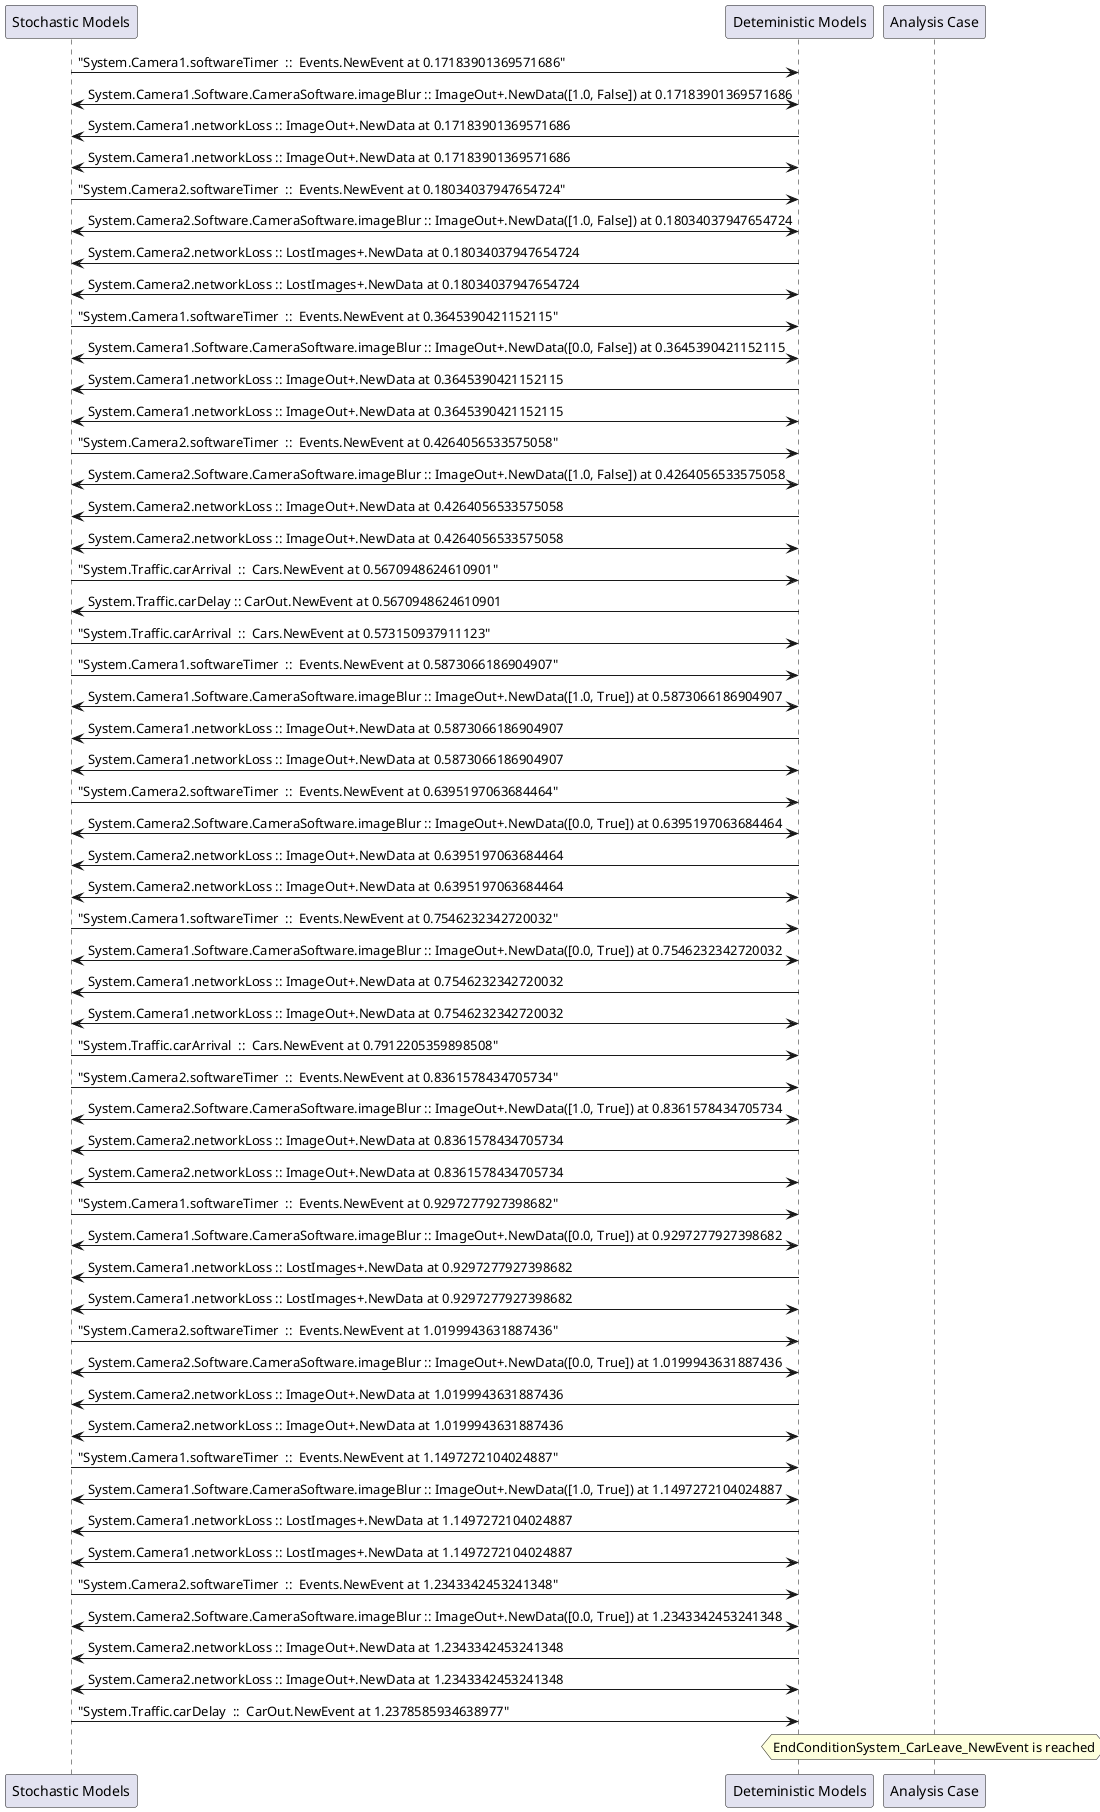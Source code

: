 
	@startuml
	participant "Stochastic Models" as stochmodel
	participant "Deteministic Models" as detmodel
	participant "Analysis Case" as analysis
	{1548_stop} stochmodel -> detmodel : "System.Camera1.softwareTimer  ::  Events.NewEvent at 0.17183901369571686"
detmodel <-> stochmodel : System.Camera1.Software.CameraSoftware.imageBlur :: ImageOut+.NewData([1.0, False]) at 0.17183901369571686
detmodel -> stochmodel : System.Camera1.networkLoss :: ImageOut+.NewData at 0.17183901369571686
detmodel <-> stochmodel : System.Camera1.networkLoss :: ImageOut+.NewData at 0.17183901369571686
{1564_stop} stochmodel -> detmodel : "System.Camera2.softwareTimer  ::  Events.NewEvent at 0.18034037947654724"
detmodel <-> stochmodel : System.Camera2.Software.CameraSoftware.imageBlur :: ImageOut+.NewData([1.0, False]) at 0.18034037947654724
detmodel -> stochmodel : System.Camera2.networkLoss :: LostImages+.NewData at 0.18034037947654724
detmodel <-> stochmodel : System.Camera2.networkLoss :: LostImages+.NewData at 0.18034037947654724
{1549_stop} stochmodel -> detmodel : "System.Camera1.softwareTimer  ::  Events.NewEvent at 0.3645390421152115"
detmodel <-> stochmodel : System.Camera1.Software.CameraSoftware.imageBlur :: ImageOut+.NewData([0.0, False]) at 0.3645390421152115
detmodel -> stochmodel : System.Camera1.networkLoss :: ImageOut+.NewData at 0.3645390421152115
detmodel <-> stochmodel : System.Camera1.networkLoss :: ImageOut+.NewData at 0.3645390421152115
{1565_stop} stochmodel -> detmodel : "System.Camera2.softwareTimer  ::  Events.NewEvent at 0.4264056533575058"
detmodel <-> stochmodel : System.Camera2.Software.CameraSoftware.imageBlur :: ImageOut+.NewData([1.0, False]) at 0.4264056533575058
detmodel -> stochmodel : System.Camera2.networkLoss :: ImageOut+.NewData at 0.4264056533575058
detmodel <-> stochmodel : System.Camera2.networkLoss :: ImageOut+.NewData at 0.4264056533575058
{1579_stop} stochmodel -> detmodel : "System.Traffic.carArrival  ::  Cars.NewEvent at 0.5670948624610901"
{1589_start} detmodel -> stochmodel : System.Traffic.carDelay :: CarOut.NewEvent at 0.5670948624610901
{1580_stop} stochmodel -> detmodel : "System.Traffic.carArrival  ::  Cars.NewEvent at 0.573150937911123"
{1550_stop} stochmodel -> detmodel : "System.Camera1.softwareTimer  ::  Events.NewEvent at 0.5873066186904907"
detmodel <-> stochmodel : System.Camera1.Software.CameraSoftware.imageBlur :: ImageOut+.NewData([1.0, True]) at 0.5873066186904907
detmodel -> stochmodel : System.Camera1.networkLoss :: ImageOut+.NewData at 0.5873066186904907
detmodel <-> stochmodel : System.Camera1.networkLoss :: ImageOut+.NewData at 0.5873066186904907
{1566_stop} stochmodel -> detmodel : "System.Camera2.softwareTimer  ::  Events.NewEvent at 0.6395197063684464"
detmodel <-> stochmodel : System.Camera2.Software.CameraSoftware.imageBlur :: ImageOut+.NewData([0.0, True]) at 0.6395197063684464
detmodel -> stochmodel : System.Camera2.networkLoss :: ImageOut+.NewData at 0.6395197063684464
detmodel <-> stochmodel : System.Camera2.networkLoss :: ImageOut+.NewData at 0.6395197063684464
{1551_stop} stochmodel -> detmodel : "System.Camera1.softwareTimer  ::  Events.NewEvent at 0.7546232342720032"
detmodel <-> stochmodel : System.Camera1.Software.CameraSoftware.imageBlur :: ImageOut+.NewData([0.0, True]) at 0.7546232342720032
detmodel -> stochmodel : System.Camera1.networkLoss :: ImageOut+.NewData at 0.7546232342720032
detmodel <-> stochmodel : System.Camera1.networkLoss :: ImageOut+.NewData at 0.7546232342720032
{1581_stop} stochmodel -> detmodel : "System.Traffic.carArrival  ::  Cars.NewEvent at 0.7912205359898508"
{1567_stop} stochmodel -> detmodel : "System.Camera2.softwareTimer  ::  Events.NewEvent at 0.8361578434705734"
detmodel <-> stochmodel : System.Camera2.Software.CameraSoftware.imageBlur :: ImageOut+.NewData([1.0, True]) at 0.8361578434705734
detmodel -> stochmodel : System.Camera2.networkLoss :: ImageOut+.NewData at 0.8361578434705734
detmodel <-> stochmodel : System.Camera2.networkLoss :: ImageOut+.NewData at 0.8361578434705734
{1552_stop} stochmodel -> detmodel : "System.Camera1.softwareTimer  ::  Events.NewEvent at 0.9297277927398682"
detmodel <-> stochmodel : System.Camera1.Software.CameraSoftware.imageBlur :: ImageOut+.NewData([0.0, True]) at 0.9297277927398682
detmodel -> stochmodel : System.Camera1.networkLoss :: LostImages+.NewData at 0.9297277927398682
detmodel <-> stochmodel : System.Camera1.networkLoss :: LostImages+.NewData at 0.9297277927398682
{1568_stop} stochmodel -> detmodel : "System.Camera2.softwareTimer  ::  Events.NewEvent at 1.0199943631887436"
detmodel <-> stochmodel : System.Camera2.Software.CameraSoftware.imageBlur :: ImageOut+.NewData([0.0, True]) at 1.0199943631887436
detmodel -> stochmodel : System.Camera2.networkLoss :: ImageOut+.NewData at 1.0199943631887436
detmodel <-> stochmodel : System.Camera2.networkLoss :: ImageOut+.NewData at 1.0199943631887436
{1553_stop} stochmodel -> detmodel : "System.Camera1.softwareTimer  ::  Events.NewEvent at 1.1497272104024887"
detmodel <-> stochmodel : System.Camera1.Software.CameraSoftware.imageBlur :: ImageOut+.NewData([1.0, True]) at 1.1497272104024887
detmodel -> stochmodel : System.Camera1.networkLoss :: LostImages+.NewData at 1.1497272104024887
detmodel <-> stochmodel : System.Camera1.networkLoss :: LostImages+.NewData at 1.1497272104024887
{1569_stop} stochmodel -> detmodel : "System.Camera2.softwareTimer  ::  Events.NewEvent at 1.2343342453241348"
detmodel <-> stochmodel : System.Camera2.Software.CameraSoftware.imageBlur :: ImageOut+.NewData([0.0, True]) at 1.2343342453241348
detmodel -> stochmodel : System.Camera2.networkLoss :: ImageOut+.NewData at 1.2343342453241348
detmodel <-> stochmodel : System.Camera2.networkLoss :: ImageOut+.NewData at 1.2343342453241348
{1589_stop} stochmodel -> detmodel : "System.Traffic.carDelay  ::  CarOut.NewEvent at 1.2378585934638977"
{1589_start} <-> {1589_stop} : delay
hnote over analysis 
EndConditionSystem_CarLeave_NewEvent is reached
endnote
@enduml